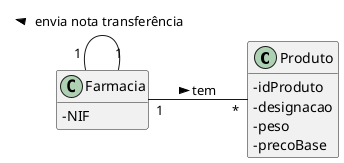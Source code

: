 @startuml
skinparam classAttributeIconSize 0
hide methods
left to right direction

class Produto {
  -idProduto
  -designacao
  -peso
  -precoBase
}

class Farmacia {
  -NIF
}

Farmacia "1" -- "1" Farmacia: envia nota transferência >
Farmacia "1" -- "*" Produto: tem >

@enduml